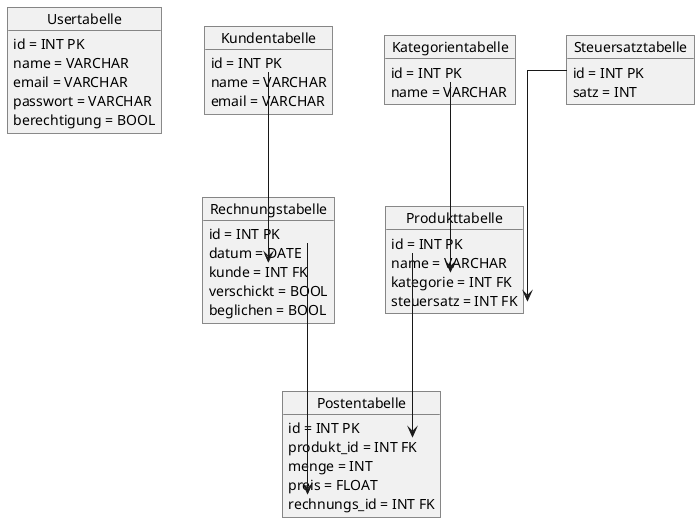 @startuml Tabellenschema

skinparam Linetype ortho
object Usertabelle {

    id = INT PK 
    name = VARCHAR
    email = VARCHAR
    passwort = VARCHAR
    berechtigung = BOOL
}

object Produkttabelle {

    id = INT PK
    name = VARCHAR
    kategorie = INT FK
    steuersatz = INT FK
}

object Kategorientabelle {

    id = INT PK
    name = VARCHAR
}

object Steuersatztabelle{
    id = INT PK
    satz = INT
}

Kategorientabelle::id --> Produkttabelle::kategorie
Steuersatztabelle::id --> Produkttabelle::steuersatz

object Kundentabelle{
    id = INT PK
    name = VARCHAR
    email = VARCHAR
    
}

object Rechnungstabelle {
    id = INT PK
    datum = DATE
    kunde = INT FK
    verschickt = BOOL
    beglichen = BOOL
}

object Postentabelle {

    id = INT PK
    produkt_id = INT FK
    menge = INT
    preis = FLOAT
    rechnungs_id = INT FK
}

Kundentabelle::id --> Rechnungstabelle::kunde
Rechnungstabelle::id -->Postentabelle::rechnungs_id
Produkttabelle::id --> Postentabelle::produkt_id
@enduml